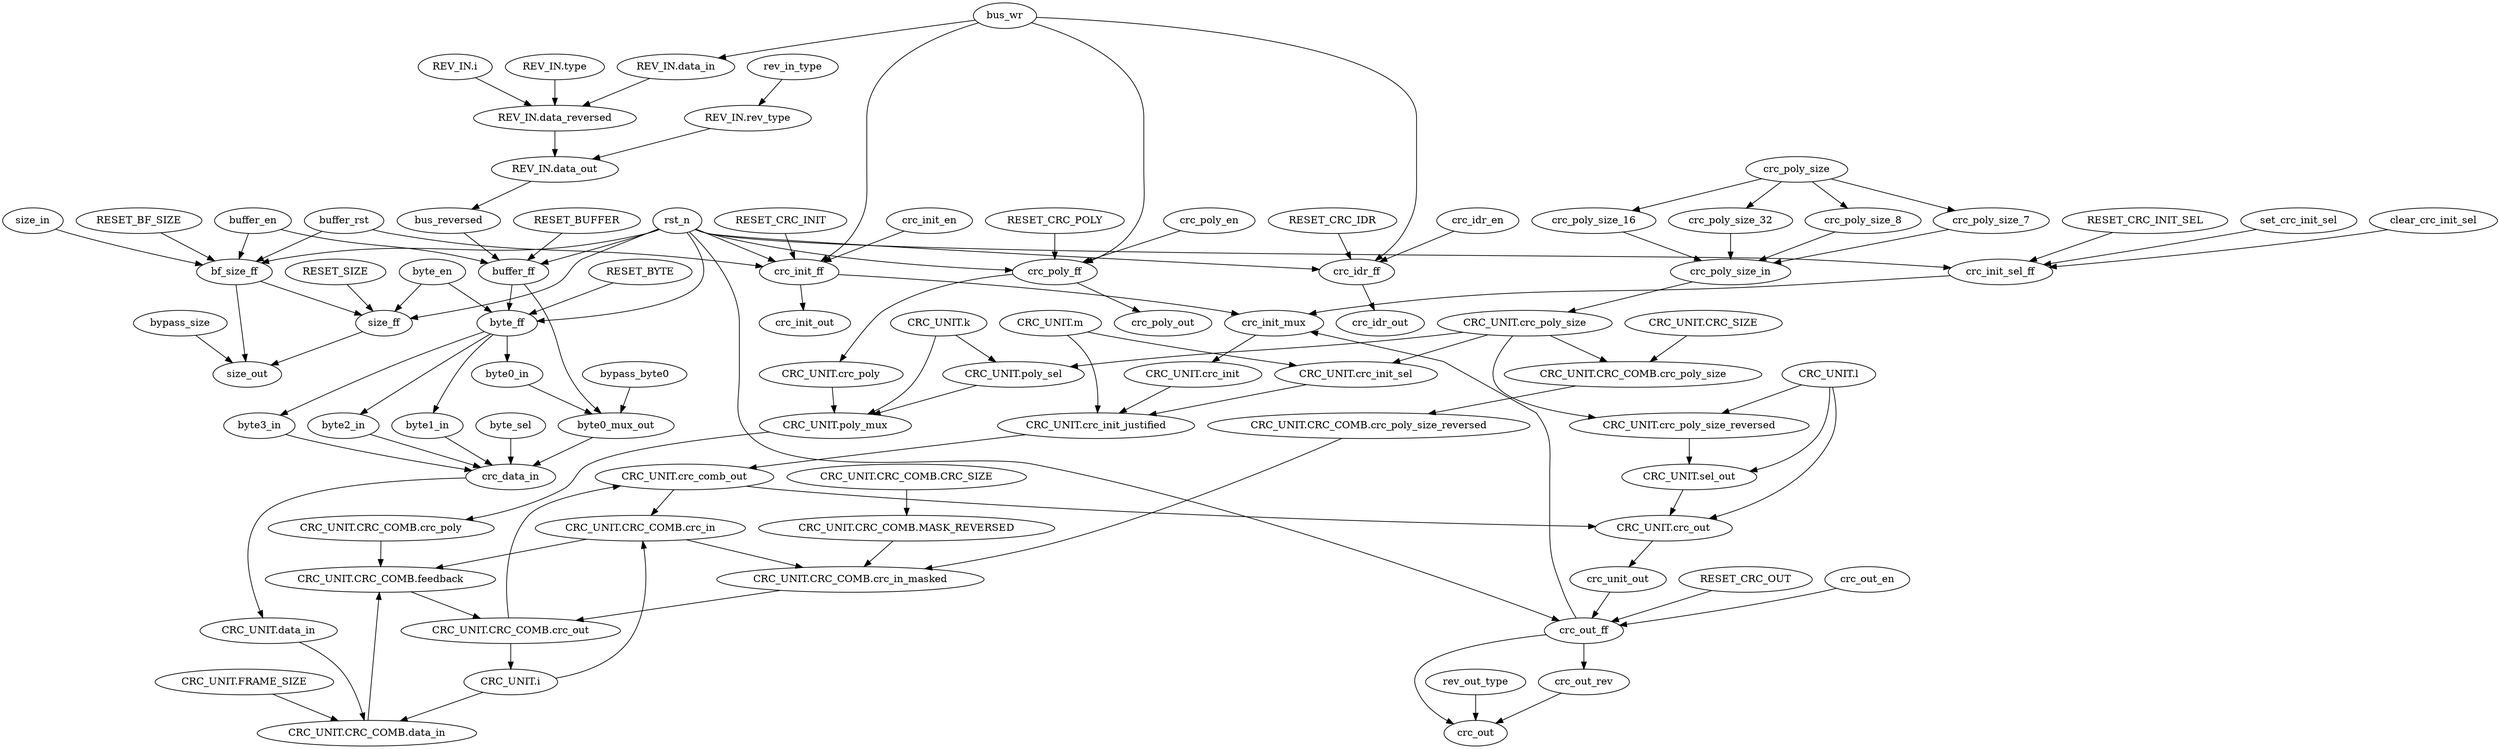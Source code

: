 strict digraph "()" {
	bypass_size -> size_out	 [weight=1.0];
	crc_data_in -> "CRC_UNIT.data_in"	 [weight=1.0];
	byte_sel -> crc_data_in	 [weight=5.0];
	byte0_mux_out -> crc_data_in	 [weight=1.0];
	"REV_IN.i" -> "REV_IN.data_reversed"	 [weight=4.0];
	set_crc_init_sel -> crc_init_sel_ff	 [weight=1.0];
	crc_init_ff -> crc_init_out	 [weight=1.0];
	crc_init_ff -> crc_init_mux	 [weight=1.0];
	crc_poly_size_32 -> crc_poly_size_in	 [weight=1.0];
	buffer_en -> bf_size_ff	 [weight=2.0];
	buffer_en -> buffer_ff	 [weight=1.0];
	"REV_IN.rev_type" -> "REV_IN.data_out"	 [weight=1.0];
	rev_in_type -> "REV_IN.rev_type"	 [weight=1.0];
	rev_out_type -> crc_out	 [weight=1.0];
	"CRC_UNIT.CRC_COMB.feedback" -> "CRC_UNIT.CRC_COMB.crc_out"	 [weight=1.0];
	"CRC_UNIT.poly_mux" -> "CRC_UNIT.CRC_COMB.crc_poly"	 [weight=1.0];
	byte2_in -> crc_data_in	 [weight=1.0];
	"CRC_UNIT.FRAME_SIZE" -> "CRC_UNIT.CRC_COMB.data_in"	 [weight=1.0];
	crc_unit_out -> crc_out_ff	 [weight=1.0];
	crc_poly_en -> crc_poly_ff	 [weight=1.0];
	bf_size_ff -> size_out	 [weight=1.0];
	bf_size_ff -> size_ff	 [weight=1.0];
	"CRC_UNIT.CRC_COMB.data_in" -> "CRC_UNIT.CRC_COMB.feedback"	 [weight=1.0];
	"CRC_UNIT.data_in" -> "CRC_UNIT.CRC_COMB.data_in"	 [weight=1.0];
	size_in -> bf_size_ff	 [weight=1.0];
	RESET_CRC_OUT -> crc_out_ff	 [weight=1.0];
	"REV_IN.data_in" -> "REV_IN.data_reversed"	 [weight=3.0];
	"CRC_UNIT.CRC_COMB.MASK_REVERSED" -> "CRC_UNIT.CRC_COMB.crc_in_masked"	 [weight=1.0];
	byte1_in -> crc_data_in	 [weight=1.0];
	clear_crc_init_sel -> crc_init_sel_ff	 [weight=2.0];
	crc_poly_size_8 -> crc_poly_size_in	 [weight=1.0];
	crc_poly_size_7 -> crc_poly_size_in	 [weight=1.0];
	crc_idr_en -> crc_idr_ff	 [weight=1.0];
	crc_out_rev -> crc_out	 [weight=1.0];
	byte3_in -> crc_data_in	 [weight=1.0];
	bus_reversed -> buffer_ff	 [weight=1.0];
	RESET_CRC_IDR -> crc_idr_ff	 [weight=1.0];
	crc_out_en -> crc_out_ff	 [weight=1.0];
	crc_init_mux -> "CRC_UNIT.crc_init"	 [weight=1.0];
	"CRC_UNIT.CRC_COMB.crc_poly_size" -> "CRC_UNIT.CRC_COMB.crc_poly_size_reversed"	 [weight=7.0];
	crc_idr_ff -> crc_idr_out	 [weight=1.0];
	"CRC_UNIT.crc_init_sel" -> "CRC_UNIT.crc_init_justified"	 [weight=1.0];
	byte_ff -> byte2_in	 [weight=1.0];
	byte_ff -> byte1_in	 [weight=1.0];
	byte_ff -> byte3_in	 [weight=1.0];
	byte_ff -> byte0_in	 [weight=1.0];
	RESET_BF_SIZE -> bf_size_ff	 [weight=2.0];
	"CRC_UNIT.CRC_COMB.crc_poly_size_reversed" -> "CRC_UNIT.CRC_COMB.crc_in_masked"	 [weight=1.0];
	"CRC_UNIT.sel_out" -> "CRC_UNIT.crc_out"	 [weight=1.0];
	crc_poly_size -> crc_poly_size_32	 [weight=1.0];
	crc_poly_size -> crc_poly_size_8	 [weight=1.0];
	crc_poly_size -> crc_poly_size_7	 [weight=1.0];
	crc_poly_size -> crc_poly_size_16	 [weight=1.0];
	"CRC_UNIT.CRC_COMB.CRC_SIZE" -> "CRC_UNIT.CRC_COMB.MASK_REVERSED"	 [weight=7.0];
	"REV_IN.data_reversed" -> "REV_IN.data_out"	 [weight=1.0];
	crc_init_sel_ff -> crc_init_mux	 [weight=1.0];
	"CRC_UNIT.CRC_COMB.crc_in_masked" -> "CRC_UNIT.CRC_COMB.crc_out"	 [weight=1.0];
	"CRC_UNIT.CRC_COMB.crc_in" -> "CRC_UNIT.CRC_COMB.feedback"	 [weight=1.0];
	"CRC_UNIT.CRC_COMB.crc_in" -> "CRC_UNIT.CRC_COMB.crc_in_masked"	 [weight=1.0];
	rst_n -> crc_init_ff	 [weight=3.0];
	rst_n -> bf_size_ff	 [weight=3.0];
	rst_n -> crc_idr_ff	 [weight=2.0];
	rst_n -> byte_ff	 [weight=2.0];
	rst_n -> crc_init_sel_ff	 [weight=3.0];
	rst_n -> size_ff	 [weight=2.0];
	rst_n -> crc_poly_ff	 [weight=2.0];
	rst_n -> buffer_ff	 [weight=2.0];
	rst_n -> crc_out_ff	 [weight=2.0];
	crc_init_en -> crc_init_ff	 [weight=2.0];
	size_ff -> size_out	 [weight=1.0];
	"CRC_UNIT.crc_init_justified" -> "CRC_UNIT.crc_comb_out"	 [weight=1.0];
	"CRC_UNIT.crc_out" -> crc_unit_out	 [weight=1.0];
	byte0_in -> byte0_mux_out	 [weight=1.0];
	crc_poly_ff -> "CRC_UNIT.crc_poly"	 [weight=1.0];
	crc_poly_ff -> crc_poly_out	 [weight=1.0];
	"REV_IN.data_out" -> bus_reversed	 [weight=1.0];
	buffer_rst -> crc_init_ff	 [weight=1.0];
	buffer_rst -> bf_size_ff	 [weight=1.0];
	crc_poly_size_in -> "CRC_UNIT.crc_poly_size"	 [weight=1.0];
	"CRC_UNIT.CRC_COMB.crc_out" -> "CRC_UNIT.i"	 [weight=1.0];
	"CRC_UNIT.CRC_COMB.crc_out" -> "CRC_UNIT.crc_comb_out"	 [weight=1.0];
	RESET_CRC_POLY -> crc_poly_ff	 [weight=1.0];
	"CRC_UNIT.CRC_SIZE" -> "CRC_UNIT.CRC_COMB.crc_poly_size"	 [weight=1.0];
	buffer_ff -> byte0_mux_out	 [weight=1.0];
	buffer_ff -> byte_ff	 [weight=1.0];
	bypass_byte0 -> byte0_mux_out	 [weight=1.0];
	"CRC_UNIT.poly_sel" -> "CRC_UNIT.poly_mux"	 [weight=1.0];
	"CRC_UNIT.m" -> "CRC_UNIT.crc_init_sel"	 [weight=1.0];
	"CRC_UNIT.m" -> "CRC_UNIT.crc_init_justified"	 [weight=1.0];
	"CRC_UNIT.l" -> "CRC_UNIT.sel_out"	 [weight=1.0];
	"CRC_UNIT.l" -> "CRC_UNIT.crc_out"	 [weight=1.0];
	"CRC_UNIT.l" -> "CRC_UNIT.crc_poly_size_reversed"	 [weight=1.0];
	"CRC_UNIT.k" -> "CRC_UNIT.poly_mux"	 [weight=1.0];
	"CRC_UNIT.k" -> "CRC_UNIT.poly_sel"	 [weight=1.0];
	"CRC_UNIT.crc_poly_size" -> "CRC_UNIT.CRC_COMB.crc_poly_size"	 [weight=1.0];
	"CRC_UNIT.crc_poly_size" -> "CRC_UNIT.crc_init_sel"	 [weight=1.0];
	"CRC_UNIT.crc_poly_size" -> "CRC_UNIT.poly_sel"	 [weight=1.0];
	"CRC_UNIT.crc_poly_size" -> "CRC_UNIT.crc_poly_size_reversed"	 [weight=1.0];
	RESET_BYTE -> byte_ff	 [weight=1.0];
	crc_poly_size_16 -> crc_poly_size_in	 [weight=1.0];
	"CRC_UNIT.crc_poly_size_reversed" -> "CRC_UNIT.sel_out"	 [weight=1.0];
	"CRC_UNIT.i" -> "CRC_UNIT.CRC_COMB.data_in"	 [weight=1.0];
	"CRC_UNIT.i" -> "CRC_UNIT.CRC_COMB.crc_in"	 [weight=1.0];
	RESET_CRC_INIT_SEL -> crc_init_sel_ff	 [weight=1.0];
	crc_out_ff -> crc_out	 [weight=1.0];
	crc_out_ff -> crc_out_rev	 [weight=32.0];
	crc_out_ff -> crc_init_mux	 [weight=1.0];
	"REV_IN.type" -> "REV_IN.data_reversed"	 [weight=5.0];
	"CRC_UNIT.crc_poly" -> "CRC_UNIT.poly_mux"	 [weight=2.0];
	RESET_CRC_INIT -> crc_init_ff	 [weight=2.0];
	RESET_BUFFER -> buffer_ff	 [weight=1.0];
	byte_en -> byte_ff	 [weight=1.0];
	byte_en -> size_ff	 [weight=1.0];
	"CRC_UNIT.crc_comb_out" -> "CRC_UNIT.CRC_COMB.crc_in"	 [weight=1.0];
	"CRC_UNIT.crc_comb_out" -> "CRC_UNIT.crc_out"	 [weight=1.0];
	RESET_SIZE -> size_ff	 [weight=1.0];
	bus_wr -> crc_init_ff	 [weight=1.0];
	bus_wr -> "REV_IN.data_in"	 [weight=1.0];
	bus_wr -> crc_idr_ff	 [weight=1.0];
	bus_wr -> crc_poly_ff	 [weight=1.0];
	"CRC_UNIT.crc_init" -> "CRC_UNIT.crc_init_justified"	 [weight=1.0];
	"CRC_UNIT.CRC_COMB.crc_poly" -> "CRC_UNIT.CRC_COMB.feedback"	 [weight=1.0];
}

